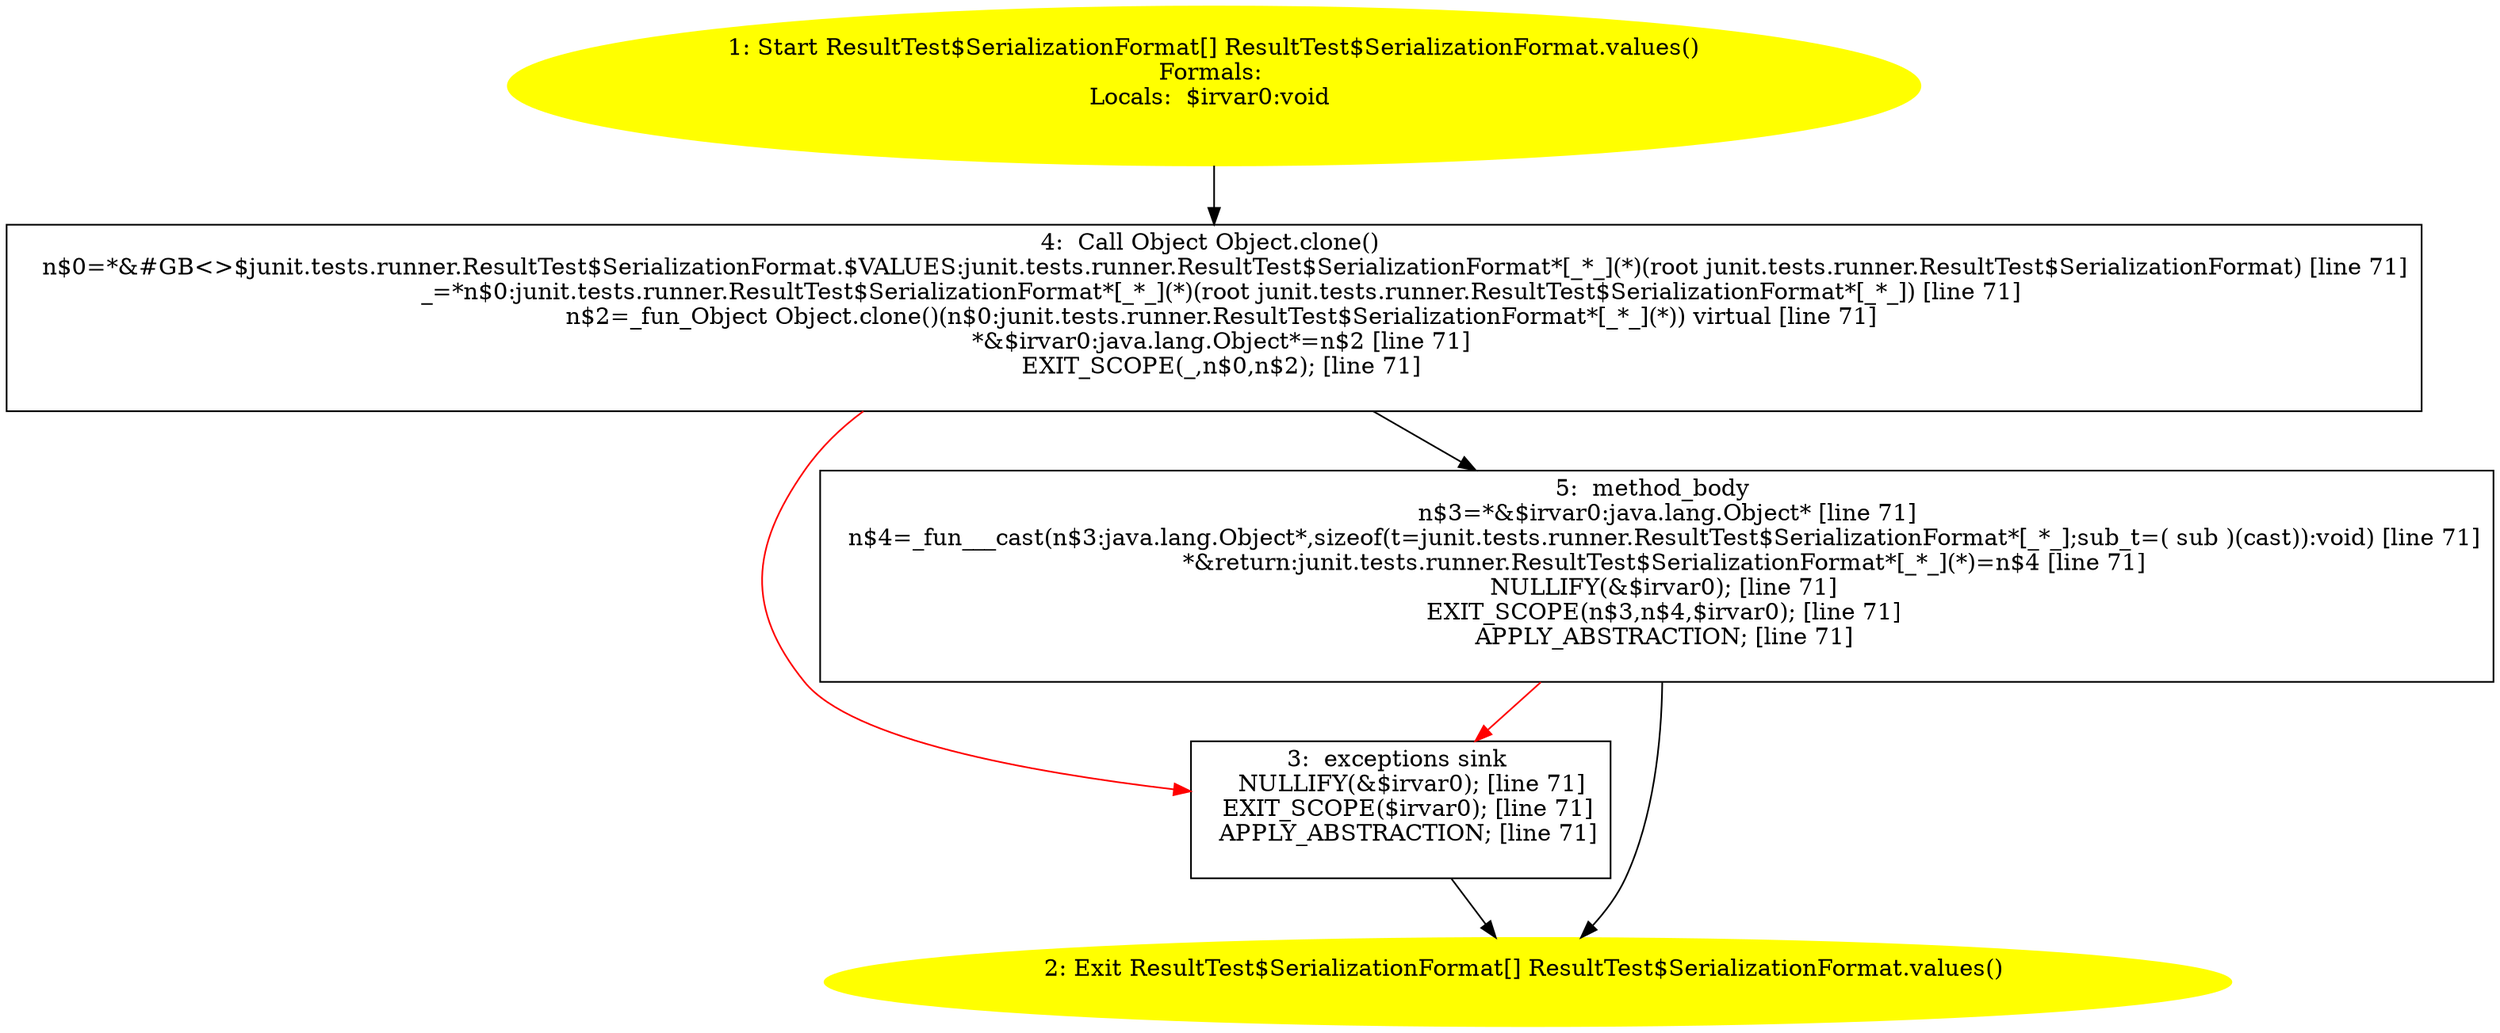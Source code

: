 /* @generated */
digraph cfg {
"junit.tests.runner.ResultTest$SerializationFormat.values():junit.tests.runner.ResultTest$Serializati.83bdec9cf6251c47db255cab0733b9c3_1" [label="1: Start ResultTest$SerializationFormat[] ResultTest$SerializationFormat.values()\nFormals: \nLocals:  $irvar0:void \n  " color=yellow style=filled]
	

	 "junit.tests.runner.ResultTest$SerializationFormat.values():junit.tests.runner.ResultTest$Serializati.83bdec9cf6251c47db255cab0733b9c3_1" -> "junit.tests.runner.ResultTest$SerializationFormat.values():junit.tests.runner.ResultTest$Serializati.83bdec9cf6251c47db255cab0733b9c3_4" ;
"junit.tests.runner.ResultTest$SerializationFormat.values():junit.tests.runner.ResultTest$Serializati.83bdec9cf6251c47db255cab0733b9c3_2" [label="2: Exit ResultTest$SerializationFormat[] ResultTest$SerializationFormat.values() \n  " color=yellow style=filled]
	

"junit.tests.runner.ResultTest$SerializationFormat.values():junit.tests.runner.ResultTest$Serializati.83bdec9cf6251c47db255cab0733b9c3_3" [label="3:  exceptions sink \n   NULLIFY(&$irvar0); [line 71]\n  EXIT_SCOPE($irvar0); [line 71]\n  APPLY_ABSTRACTION; [line 71]\n " shape="box"]
	

	 "junit.tests.runner.ResultTest$SerializationFormat.values():junit.tests.runner.ResultTest$Serializati.83bdec9cf6251c47db255cab0733b9c3_3" -> "junit.tests.runner.ResultTest$SerializationFormat.values():junit.tests.runner.ResultTest$Serializati.83bdec9cf6251c47db255cab0733b9c3_2" ;
"junit.tests.runner.ResultTest$SerializationFormat.values():junit.tests.runner.ResultTest$Serializati.83bdec9cf6251c47db255cab0733b9c3_4" [label="4:  Call Object Object.clone() \n   n$0=*&#GB<>$junit.tests.runner.ResultTest$SerializationFormat.$VALUES:junit.tests.runner.ResultTest$SerializationFormat*[_*_](*)(root junit.tests.runner.ResultTest$SerializationFormat) [line 71]\n  _=*n$0:junit.tests.runner.ResultTest$SerializationFormat*[_*_](*)(root junit.tests.runner.ResultTest$SerializationFormat*[_*_]) [line 71]\n  n$2=_fun_Object Object.clone()(n$0:junit.tests.runner.ResultTest$SerializationFormat*[_*_](*)) virtual [line 71]\n  *&$irvar0:java.lang.Object*=n$2 [line 71]\n  EXIT_SCOPE(_,n$0,n$2); [line 71]\n " shape="box"]
	

	 "junit.tests.runner.ResultTest$SerializationFormat.values():junit.tests.runner.ResultTest$Serializati.83bdec9cf6251c47db255cab0733b9c3_4" -> "junit.tests.runner.ResultTest$SerializationFormat.values():junit.tests.runner.ResultTest$Serializati.83bdec9cf6251c47db255cab0733b9c3_5" ;
	 "junit.tests.runner.ResultTest$SerializationFormat.values():junit.tests.runner.ResultTest$Serializati.83bdec9cf6251c47db255cab0733b9c3_4" -> "junit.tests.runner.ResultTest$SerializationFormat.values():junit.tests.runner.ResultTest$Serializati.83bdec9cf6251c47db255cab0733b9c3_3" [color="red" ];
"junit.tests.runner.ResultTest$SerializationFormat.values():junit.tests.runner.ResultTest$Serializati.83bdec9cf6251c47db255cab0733b9c3_5" [label="5:  method_body \n   n$3=*&$irvar0:java.lang.Object* [line 71]\n  n$4=_fun___cast(n$3:java.lang.Object*,sizeof(t=junit.tests.runner.ResultTest$SerializationFormat*[_*_];sub_t=( sub )(cast)):void) [line 71]\n  *&return:junit.tests.runner.ResultTest$SerializationFormat*[_*_](*)=n$4 [line 71]\n  NULLIFY(&$irvar0); [line 71]\n  EXIT_SCOPE(n$3,n$4,$irvar0); [line 71]\n  APPLY_ABSTRACTION; [line 71]\n " shape="box"]
	

	 "junit.tests.runner.ResultTest$SerializationFormat.values():junit.tests.runner.ResultTest$Serializati.83bdec9cf6251c47db255cab0733b9c3_5" -> "junit.tests.runner.ResultTest$SerializationFormat.values():junit.tests.runner.ResultTest$Serializati.83bdec9cf6251c47db255cab0733b9c3_2" ;
	 "junit.tests.runner.ResultTest$SerializationFormat.values():junit.tests.runner.ResultTest$Serializati.83bdec9cf6251c47db255cab0733b9c3_5" -> "junit.tests.runner.ResultTest$SerializationFormat.values():junit.tests.runner.ResultTest$Serializati.83bdec9cf6251c47db255cab0733b9c3_3" [color="red" ];
}
